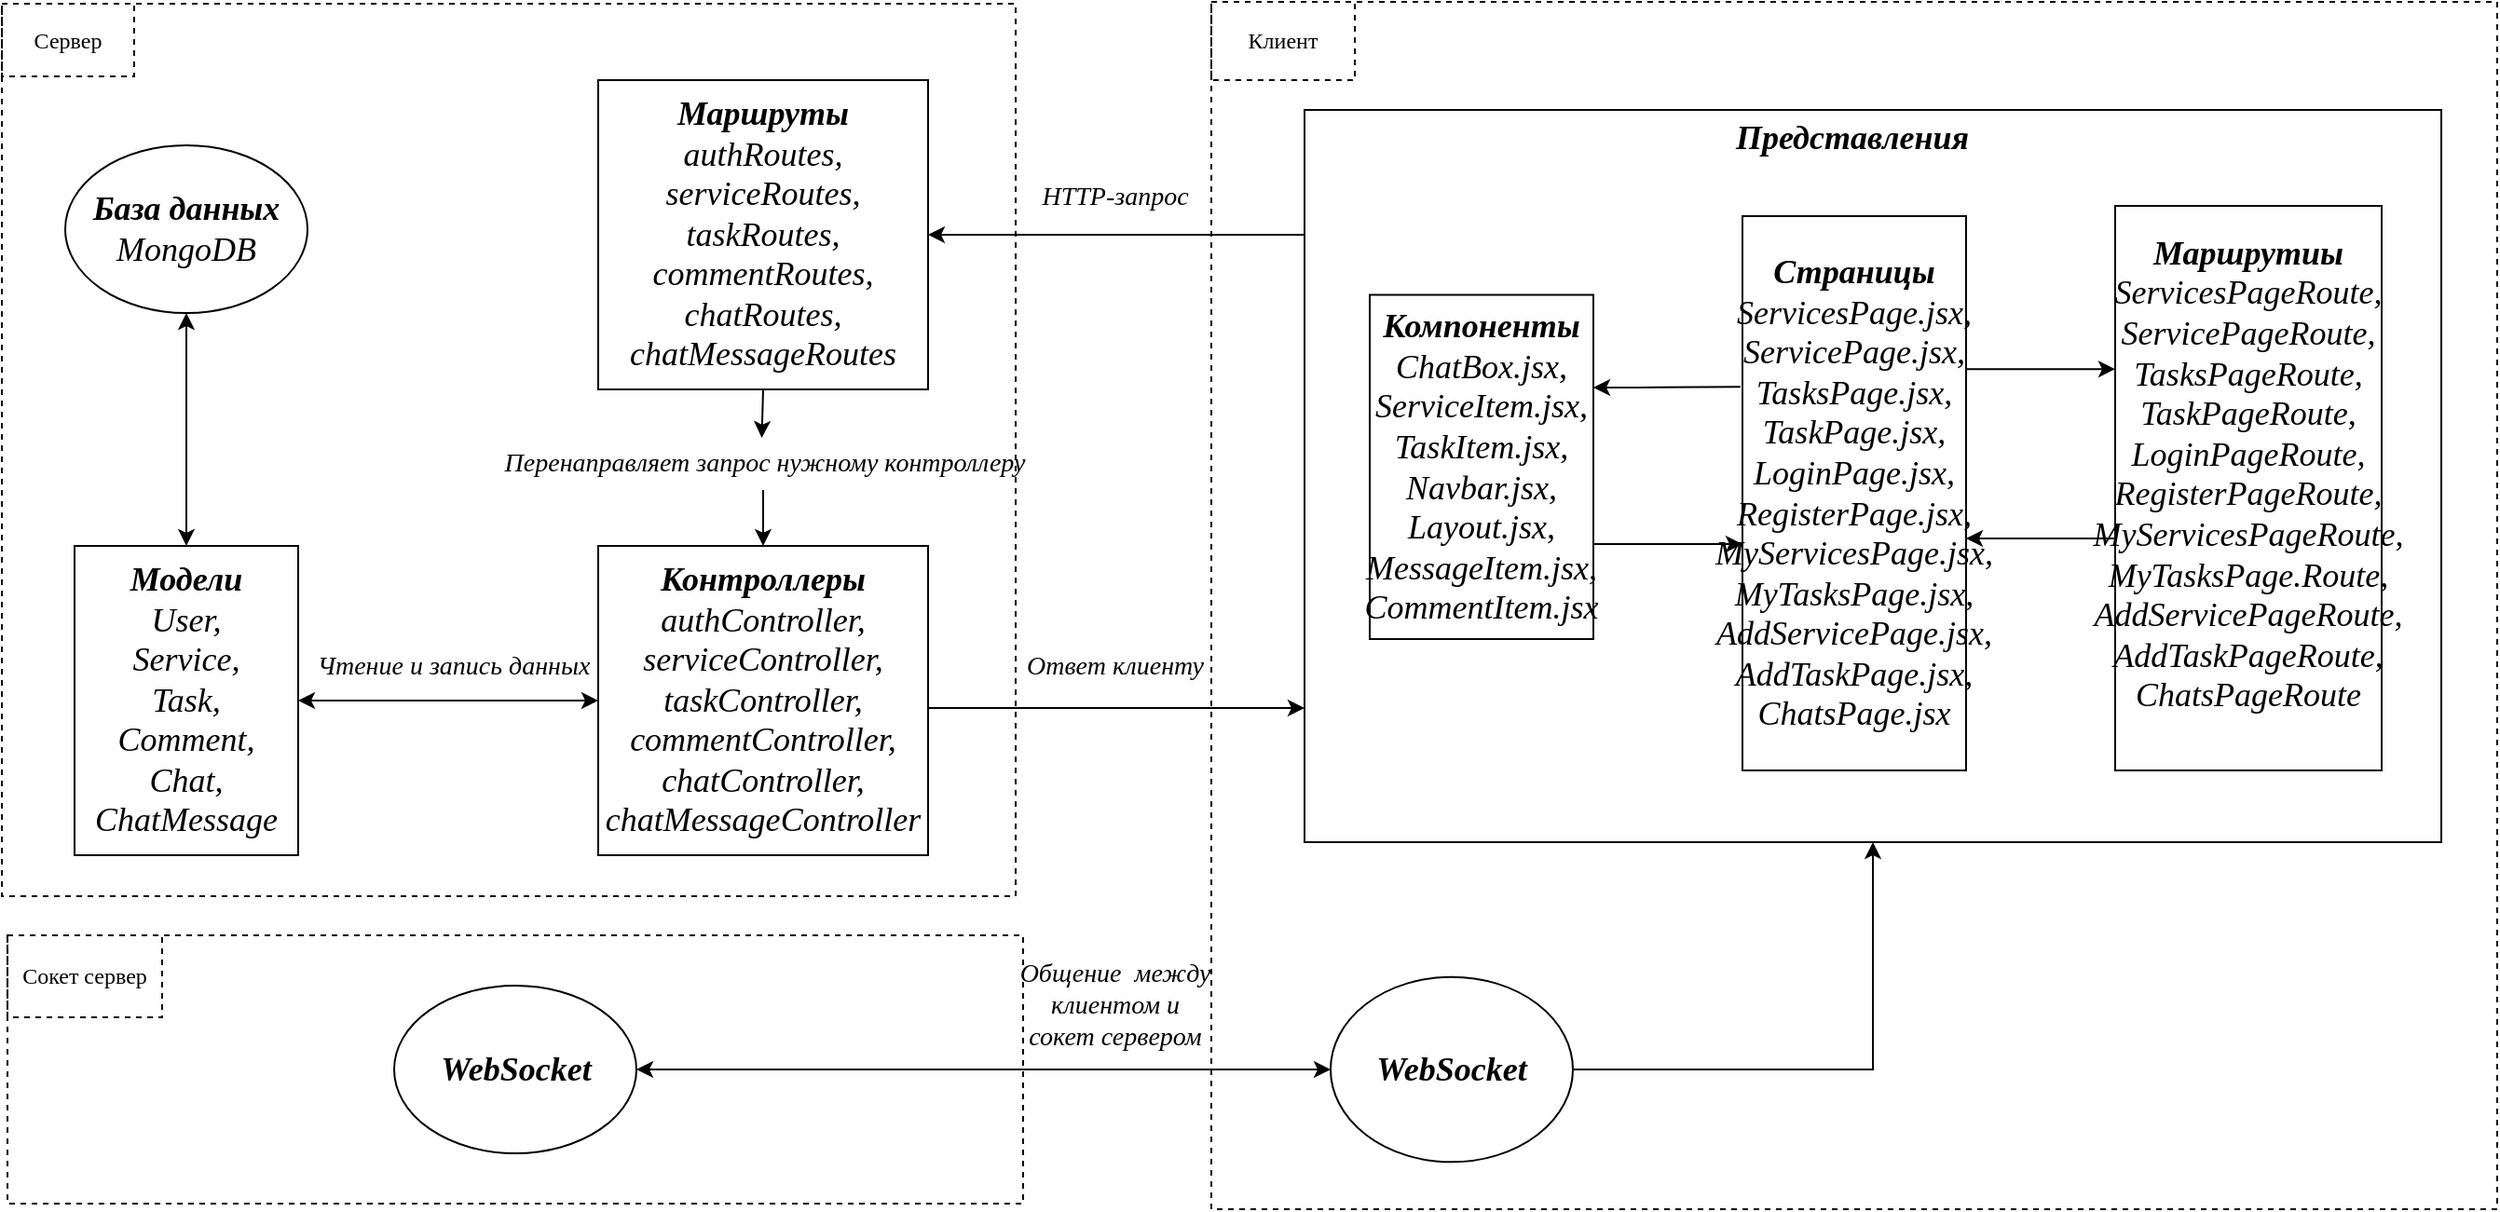 <mxfile version="20.6.2" type="github">
  <diagram id="gd0Vs7x8epCB3-VAoTR1" name="Page-1">
    <mxGraphModel dx="1422" dy="762" grid="0" gridSize="10" guides="1" tooltips="1" connect="1" arrows="1" fold="1" page="1" pageScale="1" pageWidth="1600" pageHeight="1200" math="0" shadow="0">
      <root>
        <mxCell id="0" />
        <mxCell id="1" parent="0" />
        <mxCell id="AHjrq2r-RXmyC5x76Tg_-32" value="" style="group" vertex="1" connectable="0" parent="1">
          <mxGeometry x="904" y="220" width="690" height="648" as="geometry" />
        </mxCell>
        <mxCell id="AHjrq2r-RXmyC5x76Tg_-8" value="" style="rounded=0;whiteSpace=wrap;html=1;dashed=1;strokeWidth=1;fontFamily=GOST type A Regular;fontSource=https%3A%2F%2Fwebfonts.pro%2Flight-fonts%2F123-gost_type_a.html;movable=1;resizable=1;rotatable=1;deletable=1;editable=1;connectable=1;" vertex="1" parent="AHjrq2r-RXmyC5x76Tg_-32">
          <mxGeometry width="690" height="648" as="geometry" />
        </mxCell>
        <mxCell id="AHjrq2r-RXmyC5x76Tg_-9" value="Клиент" style="text;html=1;strokeColor=default;fillColor=none;align=center;verticalAlign=middle;whiteSpace=wrap;rounded=0;strokeWidth=1;fontFamily=GOST type A Regular;fontSource=https%3A%2F%2Fwebfonts.pro%2Flight-fonts%2F123-gost_type_a.html;dashed=1;movable=1;resizable=1;rotatable=1;deletable=1;editable=1;connectable=1;" vertex="1" parent="AHjrq2r-RXmyC5x76Tg_-32">
          <mxGeometry width="77" height="41.949" as="geometry" />
        </mxCell>
        <mxCell id="AHjrq2r-RXmyC5x76Tg_-24" value="&lt;span style=&quot;font-size: 18px;&quot;&gt;&lt;b&gt;WebSocket&lt;/b&gt;&lt;br&gt;&lt;/span&gt;" style="ellipse;whiteSpace=wrap;html=1;fontSize=18;fontFamily=GOST type A Regular;fontSource=https%3A%2F%2Fwebfonts.pro%2Flight-fonts%2F123-gost_type_a.html;fontStyle=2" vertex="1" parent="AHjrq2r-RXmyC5x76Tg_-32">
          <mxGeometry x="64" y="523.325" width="130" height="99.353" as="geometry" />
        </mxCell>
        <mxCell id="AHjrq2r-RXmyC5x76Tg_-31" value="" style="group" vertex="1" connectable="0" parent="1">
          <mxGeometry x="255" y="221" width="544" height="479" as="geometry" />
        </mxCell>
        <mxCell id="AHjrq2r-RXmyC5x76Tg_-21" value="" style="rounded=0;whiteSpace=wrap;html=1;dashed=1;strokeWidth=1;fontFamily=GOST type A Regular;fontSource=https%3A%2F%2Fwebfonts.pro%2Flight-fonts%2F123-gost_type_a.html;movable=1;resizable=1;rotatable=1;deletable=1;editable=1;connectable=1;" vertex="1" parent="AHjrq2r-RXmyC5x76Tg_-31">
          <mxGeometry width="544" height="479" as="geometry" />
        </mxCell>
        <mxCell id="AHjrq2r-RXmyC5x76Tg_-5" value="Сервер" style="text;html=1;strokeColor=default;fillColor=none;align=center;verticalAlign=middle;whiteSpace=wrap;rounded=0;strokeWidth=1;fontFamily=GOST type A Regular;fontSource=https%3A%2F%2Fwebfonts.pro%2Flight-fonts%2F123-gost_type_a.html;dashed=1;movable=1;resizable=1;rotatable=1;deletable=1;editable=1;connectable=1;" vertex="1" parent="AHjrq2r-RXmyC5x76Tg_-31">
          <mxGeometry width="71" height="39" as="geometry" />
        </mxCell>
        <mxCell id="Rleqs9U9Go9pdxazjdjM-3" value="&lt;span style=&quot;font-size: 18px;&quot;&gt;&lt;b&gt;База данных&lt;/b&gt;&lt;br&gt;MongoDB&lt;br&gt;&lt;/span&gt;" style="ellipse;whiteSpace=wrap;html=1;fontSize=18;fontFamily=GOST type A Regular;fontSource=https%3A%2F%2Fwebfonts.pro%2Flight-fonts%2F123-gost_type_a.html;fontStyle=2" parent="1" vertex="1">
          <mxGeometry x="289" y="297" width="130" height="90" as="geometry" />
        </mxCell>
        <mxCell id="JAu2rXF-X8iYknNwJSAS-2" style="edgeStyle=orthogonalEdgeStyle;rounded=0;orthogonalLoop=1;jettySize=auto;html=1;exitX=1;exitY=0.5;exitDx=0;exitDy=0;entryX=0;entryY=0.5;entryDx=0;entryDy=0;endArrow=classic;endFill=1;startArrow=classic;startFill=1;fontFamily=GOST type A Regular;fontSource=https%3A%2F%2Fwebfonts.pro%2Flight-fonts%2F123-gost_type_a.html;fontStyle=2" parent="1" source="riICpPSAZor0eneKkd08-1" target="riICpPSAZor0eneKkd08-5" edge="1">
          <mxGeometry relative="1" as="geometry" />
        </mxCell>
        <mxCell id="riICpPSAZor0eneKkd08-1" value="&lt;font&gt;&lt;span style=&quot;font-size: 18px;&quot;&gt;&lt;b&gt;Модели&lt;/b&gt;&lt;/span&gt;&lt;/font&gt;&lt;br style=&quot;font-size: 18px;&quot;&gt;&lt;font&gt;&lt;span style=&quot;font-size: 18px;&quot;&gt;User,&lt;br&gt;Service,&lt;br&gt;Task,&lt;br&gt;Comment,&lt;br&gt;Chat,&lt;br&gt;ChatMessage&lt;br&gt;&lt;/span&gt;&lt;/font&gt;" style="rounded=0;whiteSpace=wrap;html=1;fontFamily=GOST type A Regular;fontSource=https%3A%2F%2Fwebfonts.pro%2Flight-fonts%2F123-gost_type_a.html;fontStyle=2" parent="1" vertex="1">
          <mxGeometry x="294" y="512" width="120" height="166" as="geometry" />
        </mxCell>
        <mxCell id="riICpPSAZor0eneKkd08-3" style="edgeStyle=orthogonalEdgeStyle;rounded=0;orthogonalLoop=1;jettySize=auto;html=1;exitX=0.5;exitY=0;exitDx=0;exitDy=0;entryX=0.5;entryY=1;entryDx=0;entryDy=0;fontFamily=GOST type A Regular;fontSource=https%3A%2F%2Fwebfonts.pro%2Flight-fonts%2F123-gost_type_a.html;startArrow=classic;startFill=1;endArrow=classic;endFill=1;fontStyle=2" parent="1" source="riICpPSAZor0eneKkd08-1" target="Rleqs9U9Go9pdxazjdjM-3" edge="1">
          <mxGeometry relative="1" as="geometry">
            <mxPoint x="292" y="589" as="sourcePoint" />
            <mxPoint x="176" y="589" as="targetPoint" />
          </mxGeometry>
        </mxCell>
        <mxCell id="JAu2rXF-X8iYknNwJSAS-6" style="edgeStyle=orthogonalEdgeStyle;rounded=0;orthogonalLoop=1;jettySize=auto;html=1;exitX=0.5;exitY=1;exitDx=0;exitDy=0;fontFamily=GOST type A Regular;fontSource=https%3A%2F%2Fwebfonts.pro%2Flight-fonts%2F123-gost_type_a.html;fontSize=14;startArrow=none;startFill=0;endArrow=classic;endFill=1;fontStyle=2;entryX=0.497;entryY=0.034;entryDx=0;entryDy=0;entryPerimeter=0;" parent="1" source="riICpPSAZor0eneKkd08-4" target="JAu2rXF-X8iYknNwJSAS-5" edge="1">
          <mxGeometry relative="1" as="geometry" />
        </mxCell>
        <mxCell id="riICpPSAZor0eneKkd08-4" value="&lt;font&gt;&lt;span style=&quot;font-size: 18px;&quot;&gt;&lt;b&gt;Маршруты&lt;/b&gt;&lt;/span&gt;&lt;/font&gt;&lt;br style=&quot;font-size: 18px;&quot;&gt;&lt;font&gt;&lt;span style=&quot;font-size: 18px;&quot;&gt;authRoutes,&lt;br&gt;serviceRoutes,&lt;br&gt;taskRoutes,&lt;br&gt;commentRoutes,&lt;br&gt;chatRoutes,&lt;br&gt;chatMessageRoutes&lt;br&gt;&lt;/span&gt;&lt;/font&gt;" style="rounded=0;whiteSpace=wrap;html=1;fontFamily=GOST type A Regular;fontSource=https%3A%2F%2Fwebfonts.pro%2Flight-fonts%2F123-gost_type_a.html;fontStyle=2" parent="1" vertex="1">
          <mxGeometry x="575" y="262" width="177" height="166" as="geometry" />
        </mxCell>
        <mxCell id="JAu2rXF-X8iYknNwJSAS-7" style="edgeStyle=orthogonalEdgeStyle;rounded=0;orthogonalLoop=1;jettySize=auto;html=1;exitX=0.5;exitY=0;exitDx=0;exitDy=0;fontFamily=GOST type A Regular;fontSource=https%3A%2F%2Fwebfonts.pro%2Flight-fonts%2F123-gost_type_a.html;fontSize=14;startArrow=classic;startFill=1;endArrow=none;endFill=0;fontStyle=2" parent="1" source="riICpPSAZor0eneKkd08-5" target="JAu2rXF-X8iYknNwJSAS-5" edge="1">
          <mxGeometry relative="1" as="geometry" />
        </mxCell>
        <mxCell id="JAu2rXF-X8iYknNwJSAS-10" style="edgeStyle=orthogonalEdgeStyle;rounded=0;orthogonalLoop=1;jettySize=auto;html=1;exitX=1;exitY=0.5;exitDx=0;exitDy=0;fontFamily=GOST type A Regular;fontSource=https%3A%2F%2Fwebfonts.pro%2Flight-fonts%2F123-gost_type_a.html;fontSize=14;startArrow=none;startFill=0;endArrow=classic;endFill=1;fontStyle=2" parent="1" source="riICpPSAZor0eneKkd08-5" edge="1" target="JAu2rXF-X8iYknNwJSAS-1">
          <mxGeometry relative="1" as="geometry">
            <mxPoint x="975" y="599" as="targetPoint" />
            <Array as="points">
              <mxPoint x="914" y="599" />
              <mxPoint x="914" y="599" />
            </Array>
          </mxGeometry>
        </mxCell>
        <mxCell id="riICpPSAZor0eneKkd08-5" value="&lt;font data-font-src=&quot;https://webfonts.pro/light-fonts/123-gost_type_a.html&quot;&gt;&lt;font&gt;&lt;span style=&quot;font-size: 18px;&quot;&gt;&lt;b&gt;Контроллеры&lt;/b&gt;&lt;/span&gt;&lt;/font&gt;&lt;br style=&quot;font-size: 18px;&quot;&gt;&lt;/font&gt;&lt;font&gt;&lt;font data-font-src=&quot;https://webfonts.pro/light-fonts/123-gost_type_a.html&quot;&gt;&lt;span style=&quot;font-size: 18px;&quot;&gt;authController,&lt;br&gt;serviceController,&lt;br&gt;taskController,&lt;br&gt;comment&lt;/span&gt;&lt;span style=&quot;font-size: 18px;&quot;&gt;Controller,&lt;/span&gt;&lt;span style=&quot;font-size: 18px;&quot;&gt;&lt;br&gt;chat&lt;/span&gt;&lt;span style=&quot;font-size: 18px;&quot;&gt;Controller,&lt;/span&gt;&lt;span style=&quot;font-size: 18px;&quot;&gt;&lt;br&gt;chatMessage&lt;/span&gt;&lt;span style=&quot;font-size: 18px;&quot;&gt;Controller&lt;/span&gt;&lt;/font&gt;&lt;span style=&quot;font-size: 18px;&quot;&gt;&lt;br&gt;&lt;/span&gt;&lt;/font&gt;" style="rounded=0;whiteSpace=wrap;html=1;fontFamily=GOST type A Regular;fontSource=https%3A%2F%2Fwebfonts.pro%2Flight-fonts%2F123-gost_type_a.html;fontStyle=2" parent="1" vertex="1">
          <mxGeometry x="575" y="512" width="177" height="166" as="geometry" />
        </mxCell>
        <mxCell id="JAu2rXF-X8iYknNwJSAS-1" value="" style="rounded=0;whiteSpace=wrap;html=1;fontFamily=GOST type A Regular;fontSource=https%3A%2F%2Fwebfonts.pro%2Flight-fonts%2F123-gost_type_a.html;fontStyle=2" parent="1" vertex="1">
          <mxGeometry x="954" y="278" width="610" height="393" as="geometry" />
        </mxCell>
        <mxCell id="JAu2rXF-X8iYknNwJSAS-3" value="Чтение и запись данных" style="text;html=1;align=center;verticalAlign=middle;resizable=0;points=[];autosize=1;strokeColor=none;fillColor=none;fontFamily=GOST type A Regular;fontSource=https%3A%2F%2Fwebfonts.pro%2Flight-fonts%2F123-gost_type_a.html;fontStyle=2;fontSize=14;" parent="1" vertex="1">
          <mxGeometry x="428" y="562" width="137" height="29" as="geometry" />
        </mxCell>
        <mxCell id="JAu2rXF-X8iYknNwJSAS-5" value="Перенаправляет запрос нужному контроллеру" style="text;html=1;align=center;verticalAlign=middle;resizable=0;points=[];autosize=1;strokeColor=none;fillColor=none;fontSize=14;fontFamily=GOST type A Regular;fontStyle=2;fontSource=https%3A%2F%2Fwebfonts.pro%2Flight-fonts%2F123-gost_type_a.html;" parent="1" vertex="1">
          <mxGeometry x="541.5" y="453" width="244" height="29" as="geometry" />
        </mxCell>
        <mxCell id="JAu2rXF-X8iYknNwJSAS-9" value="HTTP-запрос" style="text;html=1;align=center;verticalAlign=middle;resizable=0;points=[];autosize=1;strokeColor=none;fillColor=none;fontSize=14;fontFamily=GOST type A Regular;fontSource=https%3A%2F%2Fwebfonts.pro%2Flight-fonts%2F123-gost_type_a.html;fontStyle=2" parent="1" vertex="1">
          <mxGeometry x="811" y="310" width="81" height="29" as="geometry" />
        </mxCell>
        <mxCell id="JAu2rXF-X8iYknNwJSAS-11" value="Ответ клиенту" style="text;html=1;align=center;verticalAlign=middle;resizable=0;points=[];autosize=1;strokeColor=none;fillColor=none;fontSize=14;fontFamily=GOST type A Regular;fontSource=https%3A%2F%2Fwebfonts.pro%2Flight-fonts%2F123-gost_type_a.html;fontStyle=2" parent="1" vertex="1">
          <mxGeometry x="804" y="562" width="95" height="29" as="geometry" />
        </mxCell>
        <mxCell id="AHjrq2r-RXmyC5x76Tg_-10" style="edgeStyle=orthogonalEdgeStyle;rounded=0;orthogonalLoop=1;jettySize=auto;html=1;fontFamily=GOST type A Regular;fontSource=https%3A%2F%2Fwebfonts.pro%2Flight-fonts%2F123-gost_type_a.html;fontSize=14;startArrow=classic;startFill=1;endArrow=none;endFill=0;fontStyle=2" edge="1" parent="1" source="riICpPSAZor0eneKkd08-4" target="JAu2rXF-X8iYknNwJSAS-1">
          <mxGeometry relative="1" as="geometry">
            <mxPoint x="975" y="348.29" as="targetPoint" />
            <mxPoint x="729" y="348.29" as="sourcePoint" />
            <Array as="points">
              <mxPoint x="901" y="345" />
              <mxPoint x="901" y="345" />
            </Array>
          </mxGeometry>
        </mxCell>
        <mxCell id="AHjrq2r-RXmyC5x76Tg_-12" value="&lt;font&gt;&lt;span style=&quot;font-size: 18px;&quot;&gt;&lt;b&gt;&lt;i&gt;Страницы&lt;/i&gt;&lt;/b&gt;&lt;/span&gt;&lt;/font&gt;&lt;br style=&quot;font-style: italic; font-size: 18px;&quot;&gt;&lt;font style=&quot;font-style: italic;&quot;&gt;&lt;span style=&quot;font-size: 18px;&quot;&gt;ServicesPage.jsx,&lt;br&gt;ServicePage.jsx,&lt;br&gt;&lt;/span&gt;&lt;span style=&quot;font-size: 18px;&quot;&gt;TasksPage.jsx,&lt;br&gt;TaskPage.jsx,&lt;br&gt;LoginPage.jsx,&lt;br&gt;&lt;/span&gt;&lt;span style=&quot;font-size: 18px;&quot;&gt;RegisterPage.jsx,&lt;/span&gt;&lt;span style=&quot;font-size: 18px;&quot;&gt;&lt;br&gt;&lt;/span&gt;&lt;span style=&quot;font-size: 18px;&quot;&gt;MyServicesPage.jsx,&lt;br&gt;&lt;/span&gt;&lt;span style=&quot;font-size: 18px;&quot;&gt;MyTasksPage.jsx,&lt;br&gt;AddServicePage.jsx,&lt;br&gt;&lt;/span&gt;&lt;span style=&quot;font-size: 18px;&quot;&gt;AddTaskPage.jsx,&lt;br&gt;ChatsPage.jsx&lt;/span&gt;&lt;/font&gt;" style="rounded=0;whiteSpace=wrap;html=1;strokeColor=default;strokeWidth=1;fontFamily=GOST type A Regular;fontSource=https%3A%2F%2Fwebfonts.pro%2Flight-fonts%2F123-gost_type_a.html;" vertex="1" parent="1">
          <mxGeometry x="1189" y="335" width="120" height="297.5" as="geometry" />
        </mxCell>
        <mxCell id="AHjrq2r-RXmyC5x76Tg_-13" value="&lt;b style=&quot;font-size: 18px; font-style: italic;&quot;&gt;Представления&lt;/b&gt;" style="text;html=1;strokeColor=none;fillColor=none;align=center;verticalAlign=middle;whiteSpace=wrap;rounded=0;strokeWidth=1;fontFamily=GOST type A Regular;fontSource=https%3A%2F%2Fwebfonts.pro%2Flight-fonts%2F123-gost_type_a.html;" vertex="1" parent="1">
          <mxGeometry x="1218" y="278" width="60" height="30" as="geometry" />
        </mxCell>
        <mxCell id="AHjrq2r-RXmyC5x76Tg_-14" value="&lt;font&gt;&lt;span style=&quot;font-size: 18px;&quot;&gt;&lt;b&gt;&lt;i&gt;Компоненты&lt;/i&gt;&lt;/b&gt;&lt;/span&gt;&lt;/font&gt;&lt;br style=&quot;font-style: italic; font-size: 18px;&quot;&gt;&lt;font style=&quot;font-style: italic;&quot;&gt;&lt;span style=&quot;font-size: 18px;&quot;&gt;ChatBox.jsx,&lt;br&gt;ServiceItem.jsx,&lt;br&gt;&lt;/span&gt;&lt;span style=&quot;font-size: 18px;&quot;&gt;TaskItem.jsx,&lt;br&gt;Navbar.jsx,&lt;br&gt;Layout.jsx,&lt;br&gt;&lt;/span&gt;&lt;span style=&quot;font-size: 18px;&quot;&gt;MessageItem.jsx,&lt;/span&gt;&lt;span style=&quot;font-size: 18px;&quot;&gt;&lt;br&gt;&lt;/span&gt;&lt;span style=&quot;font-size: 18px;&quot;&gt;CommentItem.jsx&lt;/span&gt;&lt;/font&gt;" style="rounded=0;whiteSpace=wrap;html=1;strokeColor=default;strokeWidth=1;fontFamily=GOST type A Regular;fontSource=https%3A%2F%2Fwebfonts.pro%2Flight-fonts%2F123-gost_type_a.html;" vertex="1" parent="1">
          <mxGeometry x="989" y="377.25" width="120" height="184.75" as="geometry" />
        </mxCell>
        <mxCell id="AHjrq2r-RXmyC5x76Tg_-16" value="&lt;font&gt;&lt;span style=&quot;font-size: 18px;&quot;&gt;&lt;b&gt;&lt;i&gt;Маршрутиы&lt;/i&gt;&lt;/b&gt;&lt;/span&gt;&lt;/font&gt;&lt;br style=&quot;font-style: italic; font-size: 18px;&quot;&gt;&lt;font style=&quot;font-style: italic;&quot;&gt;&lt;span style=&quot;font-size: 18px;&quot;&gt;ServicesPage&lt;/span&gt;&lt;span style=&quot;font-size: 18px;&quot;&gt;Route&lt;/span&gt;&lt;span style=&quot;font-size: 18px;&quot;&gt;,&lt;br&gt;ServicePage&lt;/span&gt;&lt;span style=&quot;font-size: 18px;&quot;&gt;Route&lt;/span&gt;&lt;span style=&quot;font-size: 18px;&quot;&gt;,&lt;br&gt;&lt;/span&gt;&lt;span style=&quot;font-size: 18px;&quot;&gt;TasksPage&lt;/span&gt;&lt;span style=&quot;font-size: 18px;&quot;&gt;Route&lt;/span&gt;&lt;span style=&quot;font-size: 18px;&quot;&gt;,&lt;br&gt;TaskPage&lt;/span&gt;&lt;span style=&quot;font-size: 18px;&quot;&gt;Route&lt;/span&gt;&lt;span style=&quot;font-size: 18px;&quot;&gt;,&lt;br&gt;LoginPage&lt;/span&gt;&lt;span style=&quot;font-size: 18px;&quot;&gt;Route&lt;/span&gt;&lt;span style=&quot;font-size: 18px;&quot;&gt;,&lt;br&gt;&lt;/span&gt;&lt;span style=&quot;font-size: 18px;&quot;&gt;RegisterPage&lt;/span&gt;&lt;span style=&quot;font-size: 18px;&quot;&gt;Route&lt;/span&gt;&lt;span style=&quot;font-size: 18px;&quot;&gt;,&lt;/span&gt;&lt;span style=&quot;font-size: 18px;&quot;&gt;&lt;br&gt;&lt;/span&gt;&lt;span style=&quot;font-size: 18px;&quot;&gt;MyServicesPage&lt;/span&gt;&lt;span style=&quot;font-size: 18px;&quot;&gt;Route,&lt;/span&gt;&lt;span style=&quot;font-size: 18px;&quot;&gt;&lt;br&gt;&lt;/span&gt;&lt;span style=&quot;font-size: 18px;&quot;&gt;MyTasksPage.&lt;/span&gt;&lt;span style=&quot;font-size: 18px;&quot;&gt;Route&lt;/span&gt;&lt;span style=&quot;font-size: 18px;&quot;&gt;,&lt;br&gt;AddServicePage&lt;/span&gt;&lt;span style=&quot;font-size: 18px;&quot;&gt;Route&lt;/span&gt;&lt;span style=&quot;font-size: 18px;&quot;&gt;,&lt;br&gt;&lt;/span&gt;&lt;span style=&quot;font-size: 18px;&quot;&gt;AddTaskPage&lt;/span&gt;&lt;span style=&quot;font-size: 18px;&quot;&gt;Route,&lt;/span&gt;&lt;span style=&quot;font-size: 18px;&quot;&gt;&lt;br&gt;ChatsPageRoute&lt;/span&gt;&lt;span style=&quot;font-size: 18px;&quot;&gt;&lt;br&gt;&lt;/span&gt;&lt;br&gt;&lt;/font&gt;" style="rounded=0;whiteSpace=wrap;html=1;strokeColor=default;strokeWidth=1;fontFamily=GOST type A Regular;fontSource=https%3A%2F%2Fwebfonts.pro%2Flight-fonts%2F123-gost_type_a.html;" vertex="1" parent="1">
          <mxGeometry x="1389" y="329.5" width="143" height="303" as="geometry" />
        </mxCell>
        <mxCell id="AHjrq2r-RXmyC5x76Tg_-17" style="edgeStyle=orthogonalEdgeStyle;rounded=0;orthogonalLoop=1;jettySize=auto;html=1;fontFamily=GOST type A Regular;fontSource=https%3A%2F%2Fwebfonts.pro%2Flight-fonts%2F123-gost_type_a.html;fontSize=14;startArrow=classic;startFill=1;endArrow=none;endFill=0;fontStyle=2;entryX=-0.009;entryY=0.308;entryDx=0;entryDy=0;entryPerimeter=0;" edge="1" parent="1" source="AHjrq2r-RXmyC5x76Tg_-14" target="AHjrq2r-RXmyC5x76Tg_-12">
          <mxGeometry relative="1" as="geometry">
            <mxPoint x="1338" y="432.004" as="targetPoint" />
            <mxPoint x="1092" y="432.0" as="sourcePoint" />
            <Array as="points">
              <mxPoint x="1133" y="427" />
              <mxPoint x="1133" y="427" />
            </Array>
          </mxGeometry>
        </mxCell>
        <mxCell id="AHjrq2r-RXmyC5x76Tg_-18" style="edgeStyle=orthogonalEdgeStyle;rounded=0;orthogonalLoop=1;jettySize=auto;html=1;fontFamily=GOST type A Regular;fontSource=https%3A%2F%2Fwebfonts.pro%2Flight-fonts%2F123-gost_type_a.html;fontSize=14;startArrow=none;startFill=0;endArrow=classic;endFill=1;fontStyle=2;" edge="1" parent="1" source="AHjrq2r-RXmyC5x76Tg_-14" target="AHjrq2r-RXmyC5x76Tg_-12">
          <mxGeometry relative="1" as="geometry">
            <mxPoint x="1174.92" y="511" as="targetPoint" />
            <mxPoint x="1092" y="511.37" as="sourcePoint" />
            <Array as="points">
              <mxPoint x="1155" y="511" />
              <mxPoint x="1155" y="511" />
            </Array>
          </mxGeometry>
        </mxCell>
        <mxCell id="AHjrq2r-RXmyC5x76Tg_-19" style="edgeStyle=orthogonalEdgeStyle;rounded=0;orthogonalLoop=1;jettySize=auto;html=1;fontFamily=GOST type A Regular;fontSource=https%3A%2F%2Fwebfonts.pro%2Flight-fonts%2F123-gost_type_a.html;fontSize=14;startArrow=none;startFill=0;endArrow=classic;endFill=1;fontStyle=2;exitX=1;exitY=0.276;exitDx=0;exitDy=0;exitPerimeter=0;" edge="1" parent="1" source="AHjrq2r-RXmyC5x76Tg_-12" target="AHjrq2r-RXmyC5x76Tg_-16">
          <mxGeometry relative="1" as="geometry">
            <mxPoint x="1186" y="521" as="targetPoint" />
            <mxPoint x="1102" y="521" as="sourcePoint" />
            <Array as="points">
              <mxPoint x="1348" y="417" />
              <mxPoint x="1348" y="417" />
            </Array>
          </mxGeometry>
        </mxCell>
        <mxCell id="AHjrq2r-RXmyC5x76Tg_-20" style="edgeStyle=orthogonalEdgeStyle;rounded=0;orthogonalLoop=1;jettySize=auto;html=1;fontFamily=GOST type A Regular;fontSource=https%3A%2F%2Fwebfonts.pro%2Flight-fonts%2F123-gost_type_a.html;fontSize=14;startArrow=none;startFill=0;endArrow=classic;endFill=1;fontStyle=2;" edge="1" parent="1" source="AHjrq2r-RXmyC5x76Tg_-16" target="AHjrq2r-RXmyC5x76Tg_-12">
          <mxGeometry relative="1" as="geometry">
            <mxPoint x="1186" y="521" as="targetPoint" />
            <mxPoint x="1102" y="521" as="sourcePoint" />
            <Array as="points">
              <mxPoint x="1337" y="508" />
              <mxPoint x="1337" y="508" />
            </Array>
          </mxGeometry>
        </mxCell>
        <mxCell id="AHjrq2r-RXmyC5x76Tg_-29" style="edgeStyle=orthogonalEdgeStyle;rounded=0;orthogonalLoop=1;jettySize=auto;html=1;fontFamily=GOST type A Regular;fontSource=https%3A%2F%2Fwebfonts.pro%2Flight-fonts%2F123-gost_type_a.html;startArrow=none;startFill=0;endArrow=classic;endFill=1;exitX=1;exitY=0.5;exitDx=0;exitDy=0;" edge="1" parent="1" source="AHjrq2r-RXmyC5x76Tg_-24" target="JAu2rXF-X8iYknNwJSAS-1">
          <mxGeometry relative="1" as="geometry" />
        </mxCell>
        <mxCell id="AHjrq2r-RXmyC5x76Tg_-30" value="" style="group" vertex="1" connectable="0" parent="1">
          <mxGeometry x="258" y="721" width="545" height="144" as="geometry" />
        </mxCell>
        <mxCell id="AHjrq2r-RXmyC5x76Tg_-22" value="" style="rounded=0;whiteSpace=wrap;html=1;dashed=1;strokeWidth=1;fontFamily=GOST type A Regular;fontSource=https%3A%2F%2Fwebfonts.pro%2Flight-fonts%2F123-gost_type_a.html;" vertex="1" parent="AHjrq2r-RXmyC5x76Tg_-30">
          <mxGeometry width="545" height="144" as="geometry" />
        </mxCell>
        <mxCell id="AHjrq2r-RXmyC5x76Tg_-23" value="Сокет сервер" style="text;html=1;strokeColor=default;fillColor=none;align=center;verticalAlign=middle;whiteSpace=wrap;rounded=0;strokeWidth=1;fontFamily=GOST type A Regular;fontSource=https%3A%2F%2Fwebfonts.pro%2Flight-fonts%2F123-gost_type_a.html;dashed=1;" vertex="1" parent="AHjrq2r-RXmyC5x76Tg_-30">
          <mxGeometry width="83" height="44" as="geometry" />
        </mxCell>
        <mxCell id="AHjrq2r-RXmyC5x76Tg_-25" value="&lt;span style=&quot;font-size: 18px;&quot;&gt;&lt;b&gt;WebSocket&lt;/b&gt;&lt;br&gt;&lt;/span&gt;" style="ellipse;whiteSpace=wrap;html=1;fontSize=18;fontFamily=GOST type A Regular;fontSource=https%3A%2F%2Fwebfonts.pro%2Flight-fonts%2F123-gost_type_a.html;fontStyle=2" vertex="1" parent="AHjrq2r-RXmyC5x76Tg_-30">
          <mxGeometry x="207.5" y="27" width="130" height="90" as="geometry" />
        </mxCell>
        <mxCell id="AHjrq2r-RXmyC5x76Tg_-26" style="edgeStyle=orthogonalEdgeStyle;rounded=0;orthogonalLoop=1;jettySize=auto;html=1;entryX=1;entryY=0.5;entryDx=0;entryDy=0;fontFamily=GOST type A Regular;fontSource=https%3A%2F%2Fwebfonts.pro%2Flight-fonts%2F123-gost_type_a.html;startArrow=classic;startFill=1;endArrow=classic;endFill=1;fontStyle=2" edge="1" parent="1" source="AHjrq2r-RXmyC5x76Tg_-24" target="AHjrq2r-RXmyC5x76Tg_-25">
          <mxGeometry relative="1" as="geometry">
            <mxPoint x="304" y="605" as="sourcePoint" />
            <mxPoint x="199.0" y="605" as="targetPoint" />
          </mxGeometry>
        </mxCell>
        <mxCell id="AHjrq2r-RXmyC5x76Tg_-33" value="Общение&amp;nbsp; между &lt;br&gt;клиентом и &lt;br&gt;сокет сервером" style="text;html=1;align=center;verticalAlign=middle;resizable=0;points=[];autosize=1;strokeColor=none;fillColor=none;fontSize=14;fontFamily=GOST type A Regular;fontSource=https%3A%2F%2Fwebfonts.pro%2Flight-fonts%2F123-gost_type_a.html;fontStyle=2" vertex="1" parent="1">
          <mxGeometry x="804" y="728" width="96" height="62" as="geometry" />
        </mxCell>
      </root>
    </mxGraphModel>
  </diagram>
</mxfile>

